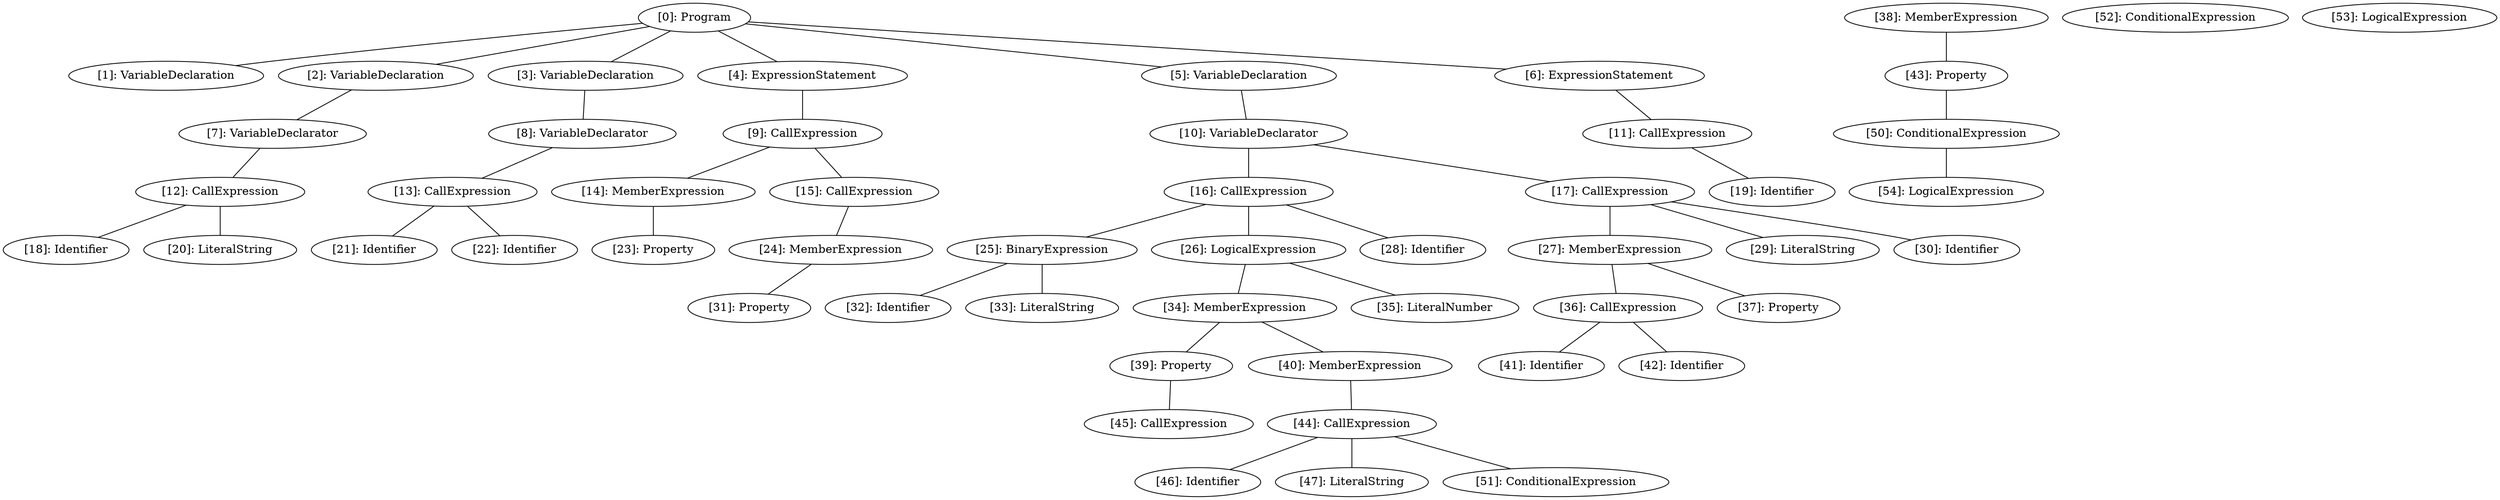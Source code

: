 // Result
graph {
	0 [label="[0]: Program"]
	1 [label="[1]: VariableDeclaration"]
	2 [label="[2]: VariableDeclaration"]
	3 [label="[3]: VariableDeclaration"]
	4 [label="[4]: ExpressionStatement"]
	5 [label="[5]: VariableDeclaration"]
	6 [label="[6]: ExpressionStatement"]
	7 [label="[7]: VariableDeclarator"]
	8 [label="[8]: VariableDeclarator"]
	9 [label="[9]: CallExpression"]
	10 [label="[10]: VariableDeclarator"]
	11 [label="[11]: CallExpression"]
	12 [label="[12]: CallExpression"]
	13 [label="[13]: CallExpression"]
	14 [label="[14]: MemberExpression"]
	15 [label="[15]: CallExpression"]
	16 [label="[16]: CallExpression"]
	17 [label="[17]: CallExpression"]
	18 [label="[18]: Identifier"]
	19 [label="[19]: Identifier"]
	20 [label="[20]: LiteralString"]
	21 [label="[21]: Identifier"]
	22 [label="[22]: Identifier"]
	23 [label="[23]: Property"]
	24 [label="[24]: MemberExpression"]
	25 [label="[25]: BinaryExpression"]
	26 [label="[26]: LogicalExpression"]
	27 [label="[27]: MemberExpression"]
	28 [label="[28]: Identifier"]
	29 [label="[29]: LiteralString"]
	30 [label="[30]: Identifier"]
	31 [label="[31]: Property"]
	32 [label="[32]: Identifier"]
	33 [label="[33]: LiteralString"]
	34 [label="[34]: MemberExpression"]
	35 [label="[35]: LiteralNumber"]
	36 [label="[36]: CallExpression"]
	37 [label="[37]: Property"]
	38 [label="[38]: MemberExpression"]
	39 [label="[39]: Property"]
	40 [label="[40]: MemberExpression"]
	41 [label="[41]: Identifier"]
	42 [label="[42]: Identifier"]
	43 [label="[43]: Property"]
	44 [label="[44]: CallExpression"]
	45 [label="[45]: CallExpression"]
	46 [label="[46]: Identifier"]
	47 [label="[47]: LiteralString"]
	50 [label="[50]: ConditionalExpression"]
	51 [label="[51]: ConditionalExpression"]
	52 [label="[52]: ConditionalExpression"]
	53 [label="[53]: LogicalExpression"]
	54 [label="[54]: LogicalExpression"]
	0 -- 1
	0 -- 2
	0 -- 3
	0 -- 4
	0 -- 5
	0 -- 6
	2 -- 7
	3 -- 8
	4 -- 9
	5 -- 10
	6 -- 11
	7 -- 12
	8 -- 13
	9 -- 14
	9 -- 15
	10 -- 16
	10 -- 17
	11 -- 19
	12 -- 18
	12 -- 20
	13 -- 21
	13 -- 22
	14 -- 23
	15 -- 24
	16 -- 25
	16 -- 26
	16 -- 28
	17 -- 27
	17 -- 29
	17 -- 30
	24 -- 31
	25 -- 32
	25 -- 33
	26 -- 34
	26 -- 35
	27 -- 36
	27 -- 37
	34 -- 39
	34 -- 40
	36 -- 41
	36 -- 42
	38 -- 43
	39 -- 45
	40 -- 44
	43 -- 50
	44 -- 46
	44 -- 47
	44 -- 51
	50 -- 54
}
